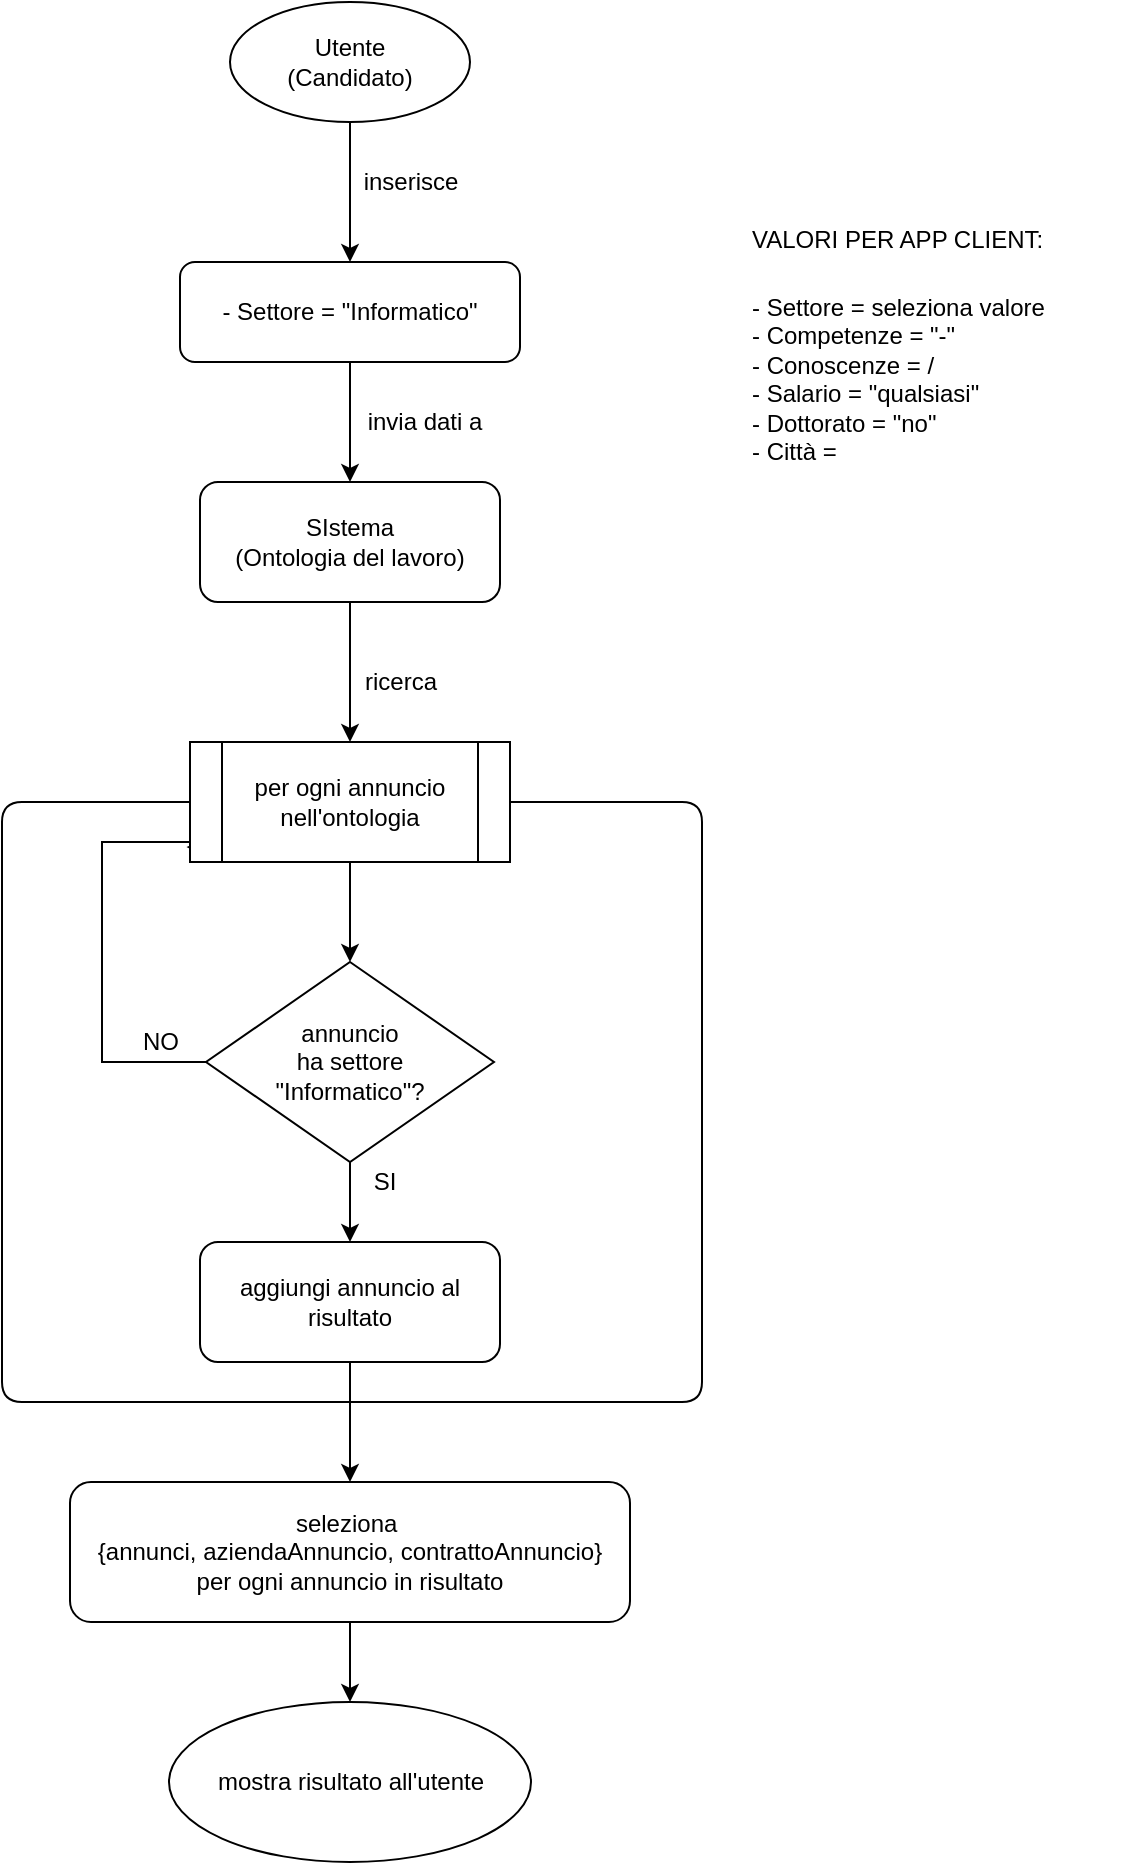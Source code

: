 <mxfile version="14.3.0" type="device"><diagram id="ayHtmYgfoHVvkvzsXFXl" name="Page-1"><mxGraphModel dx="1038" dy="580" grid="1" gridSize="10" guides="1" tooltips="1" connect="1" arrows="1" fold="1" page="0" pageScale="1" pageWidth="827" pageHeight="1169" math="0" shadow="0"><root><mxCell id="0"/><mxCell id="1" parent="0"/><mxCell id="3jaV1H3lAXQtu0JZNAEJ-7" style="edgeStyle=orthogonalEdgeStyle;rounded=0;orthogonalLoop=1;jettySize=auto;html=1;" parent="1" source="3jaV1H3lAXQtu0JZNAEJ-1" target="3jaV1H3lAXQtu0JZNAEJ-5" edge="1"><mxGeometry relative="1" as="geometry"/></mxCell><mxCell id="3jaV1H3lAXQtu0JZNAEJ-1" value="Utente&lt;br&gt;(Candidato)" style="ellipse;whiteSpace=wrap;html=1;" parent="1" vertex="1"><mxGeometry x="354" y="40" width="120" height="60" as="geometry"/></mxCell><mxCell id="3jaV1H3lAXQtu0JZNAEJ-4" value="inserisce" style="text;html=1;align=center;verticalAlign=middle;resizable=0;points=[];autosize=1;" parent="1" vertex="1"><mxGeometry x="414" y="120" width="60" height="20" as="geometry"/></mxCell><mxCell id="3jaV1H3lAXQtu0JZNAEJ-13" style="edgeStyle=orthogonalEdgeStyle;rounded=0;orthogonalLoop=1;jettySize=auto;html=1;" parent="1" source="3jaV1H3lAXQtu0JZNAEJ-5" target="3jaV1H3lAXQtu0JZNAEJ-12" edge="1"><mxGeometry relative="1" as="geometry"/></mxCell><mxCell id="3jaV1H3lAXQtu0JZNAEJ-5" value="- Settore = &quot;Informatico&quot;" style="rounded=1;whiteSpace=wrap;html=1;" parent="1" vertex="1"><mxGeometry x="329" y="170" width="170" height="50" as="geometry"/></mxCell><mxCell id="3jaV1H3lAXQtu0JZNAEJ-24" style="edgeStyle=orthogonalEdgeStyle;rounded=0;orthogonalLoop=1;jettySize=auto;html=1;entryX=-0.011;entryY=0.876;entryDx=0;entryDy=0;entryPerimeter=0;" parent="1" source="3jaV1H3lAXQtu0JZNAEJ-9" target="3jaV1H3lAXQtu0JZNAEJ-17" edge="1"><mxGeometry relative="1" as="geometry"><Array as="points"><mxPoint x="290" y="570"/><mxPoint x="290" y="460"/><mxPoint x="334" y="460"/><mxPoint x="334" y="463"/></Array></mxGeometry></mxCell><mxCell id="3jaV1H3lAXQtu0JZNAEJ-31" style="edgeStyle=orthogonalEdgeStyle;rounded=0;orthogonalLoop=1;jettySize=auto;html=1;entryX=0.5;entryY=0;entryDx=0;entryDy=0;" parent="1" source="3jaV1H3lAXQtu0JZNAEJ-9" edge="1"><mxGeometry relative="1" as="geometry"><mxPoint x="414" y="660" as="targetPoint"/></mxGeometry></mxCell><mxCell id="3jaV1H3lAXQtu0JZNAEJ-9" value="annuncio&lt;br&gt;ha settore&lt;br&gt;&quot;Informatico&quot;?" style="rhombus;whiteSpace=wrap;html=1;" parent="1" vertex="1"><mxGeometry x="342" y="520" width="144" height="100" as="geometry"/></mxCell><mxCell id="3jaV1H3lAXQtu0JZNAEJ-11" value="invia dati a" style="text;html=1;align=center;verticalAlign=middle;resizable=0;points=[];autosize=1;" parent="1" vertex="1"><mxGeometry x="416" y="240" width="70" height="20" as="geometry"/></mxCell><mxCell id="3jaV1H3lAXQtu0JZNAEJ-18" style="edgeStyle=orthogonalEdgeStyle;rounded=0;orthogonalLoop=1;jettySize=auto;html=1;entryX=0.5;entryY=0;entryDx=0;entryDy=0;" parent="1" source="3jaV1H3lAXQtu0JZNAEJ-12" target="3jaV1H3lAXQtu0JZNAEJ-17" edge="1"><mxGeometry relative="1" as="geometry"/></mxCell><mxCell id="3jaV1H3lAXQtu0JZNAEJ-12" value="SIstema&lt;br&gt;(Ontologia del lavoro)" style="rounded=1;whiteSpace=wrap;html=1;" parent="1" vertex="1"><mxGeometry x="339" y="280" width="150" height="60" as="geometry"/></mxCell><mxCell id="3jaV1H3lAXQtu0JZNAEJ-15" value="ricerca" style="text;html=1;align=center;verticalAlign=middle;resizable=0;points=[];autosize=1;" parent="1" vertex="1"><mxGeometry x="414" y="370" width="50" height="20" as="geometry"/></mxCell><mxCell id="3jaV1H3lAXQtu0JZNAEJ-19" style="edgeStyle=orthogonalEdgeStyle;rounded=0;orthogonalLoop=1;jettySize=auto;html=1;" parent="1" source="3jaV1H3lAXQtu0JZNAEJ-17" target="3jaV1H3lAXQtu0JZNAEJ-9" edge="1"><mxGeometry relative="1" as="geometry"/></mxCell><mxCell id="3jaV1H3lAXQtu0JZNAEJ-17" value="per ogni annuncio nell'ontologia" style="shape=process;whiteSpace=wrap;html=1;backgroundOutline=1;" parent="1" vertex="1"><mxGeometry x="334" y="410" width="160" height="60" as="geometry"/></mxCell><mxCell id="3jaV1H3lAXQtu0JZNAEJ-25" value="NO" style="text;html=1;align=center;verticalAlign=middle;resizable=0;points=[];autosize=1;" parent="1" vertex="1"><mxGeometry x="304" y="550" width="30" height="20" as="geometry"/></mxCell><mxCell id="3jaV1H3lAXQtu0JZNAEJ-27" value="SI" style="text;html=1;align=center;verticalAlign=middle;resizable=0;points=[];autosize=1;" parent="1" vertex="1"><mxGeometry x="416" y="620" width="30" height="20" as="geometry"/></mxCell><mxCell id="3jaV1H3lAXQtu0JZNAEJ-37" style="edgeStyle=orthogonalEdgeStyle;rounded=0;orthogonalLoop=1;jettySize=auto;html=1;entryX=0.5;entryY=0;entryDx=0;entryDy=0;" parent="1" edge="1"><mxGeometry relative="1" as="geometry"><mxPoint x="414" y="760" as="sourcePoint"/></mxGeometry></mxCell><mxCell id="U_LWP1ITrudUUQ7Jl30l-4" style="edgeStyle=orthogonalEdgeStyle;rounded=0;orthogonalLoop=1;jettySize=auto;html=1;entryX=0.5;entryY=0;entryDx=0;entryDy=0;" parent="1" source="3jaV1H3lAXQtu0JZNAEJ-46" target="U_LWP1ITrudUUQ7Jl30l-3" edge="1"><mxGeometry relative="1" as="geometry"/></mxCell><mxCell id="3jaV1H3lAXQtu0JZNAEJ-46" value="aggiungi annuncio al risultato" style="rounded=1;whiteSpace=wrap;html=1;" parent="1" vertex="1"><mxGeometry x="339" y="660" width="150" height="60" as="geometry"/></mxCell><mxCell id="3jaV1H3lAXQtu0JZNAEJ-49" value="mostra risultato all'utente&lt;span&gt;&lt;br&gt;&lt;/span&gt;" style="ellipse;whiteSpace=wrap;html=1;" parent="1" vertex="1"><mxGeometry x="323.5" y="890" width="181" height="80" as="geometry"/></mxCell><mxCell id="3jaV1H3lAXQtu0JZNAEJ-51" value="" style="endArrow=none;html=1;entryX=1;entryY=0.5;entryDx=0;entryDy=0;" parent="1" target="3jaV1H3lAXQtu0JZNAEJ-17" edge="1"><mxGeometry width="50" height="50" relative="1" as="geometry"><mxPoint x="414" y="740" as="sourcePoint"/><mxPoint x="440" y="800" as="targetPoint"/><Array as="points"><mxPoint x="530" y="740"/><mxPoint x="590" y="740"/><mxPoint x="590" y="440"/></Array></mxGeometry></mxCell><mxCell id="3jaV1H3lAXQtu0JZNAEJ-52" value="" style="endArrow=none;html=1;entryX=0;entryY=0.5;entryDx=0;entryDy=0;" parent="1" target="3jaV1H3lAXQtu0JZNAEJ-17" edge="1"><mxGeometry width="50" height="50" relative="1" as="geometry"><mxPoint x="414" y="740" as="sourcePoint"/><mxPoint x="570" y="580" as="targetPoint"/><Array as="points"><mxPoint x="240" y="740"/><mxPoint x="240" y="440"/></Array></mxGeometry></mxCell><mxCell id="ubspjtcnxkgH3R33lidP-1" value="&lt;h1&gt;&lt;span style=&quot;font-size: 12px ; font-weight: 400&quot;&gt;VALORI PER APP CLIENT:&lt;/span&gt;&lt;br&gt;&lt;/h1&gt;&lt;div&gt;- Settore = seleziona valore&lt;/div&gt;&lt;div&gt;- Competenze = &quot;-&quot;&lt;/div&gt;&lt;div&gt;- Conoscenze = /&lt;/div&gt;&lt;div&gt;- Salario = &quot;qualsiasi&quot;&lt;/div&gt;&lt;div&gt;- Dottorato = &quot;no&quot;&lt;/div&gt;&lt;div&gt;- Città =&amp;nbsp;&lt;/div&gt;" style="text;html=1;strokeColor=none;fillColor=none;spacing=5;spacingTop=-20;whiteSpace=wrap;overflow=hidden;rounded=0;" parent="1" vertex="1"><mxGeometry x="610" y="135" width="190" height="165" as="geometry"/></mxCell><mxCell id="U_LWP1ITrudUUQ7Jl30l-5" style="edgeStyle=orthogonalEdgeStyle;rounded=0;orthogonalLoop=1;jettySize=auto;html=1;entryX=0.5;entryY=0;entryDx=0;entryDy=0;" parent="1" source="U_LWP1ITrudUUQ7Jl30l-3" target="3jaV1H3lAXQtu0JZNAEJ-49" edge="1"><mxGeometry relative="1" as="geometry"/></mxCell><mxCell id="U_LWP1ITrudUUQ7Jl30l-3" value="&lt;span&gt;seleziona&amp;nbsp;&lt;/span&gt;&lt;br&gt;&lt;span&gt;{annunci,&amp;nbsp;aziendaAnnuncio,&amp;nbsp;contrattoAnnuncio}&lt;/span&gt;&lt;br&gt;&lt;span&gt;per ogni annuncio in risultato&lt;/span&gt;" style="rounded=1;whiteSpace=wrap;html=1;" parent="1" vertex="1"><mxGeometry x="274" y="780" width="280" height="70" as="geometry"/></mxCell></root></mxGraphModel></diagram></mxfile>